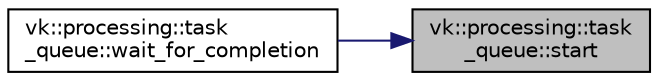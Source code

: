 digraph "vk::processing::task_queue::start"
{
 // LATEX_PDF_SIZE
  edge [fontname="Helvetica",fontsize="10",labelfontname="Helvetica",labelfontsize="10"];
  node [fontname="Helvetica",fontsize="10",shape=record];
  rankdir="RL";
  Node1 [label="vk::processing::task\l_queue::start",height=0.2,width=0.4,color="black", fillcolor="grey75", style="filled", fontcolor="black",tooltip=" "];
  Node1 -> Node2 [dir="back",color="midnightblue",fontsize="10",style="solid",fontname="Helvetica"];
  Node2 [label="vk::processing::task\l_queue::wait_for_completion",height=0.2,width=0.4,color="black", fillcolor="white", style="filled",URL="$classvk_1_1processing_1_1task__queue.html#a53671f3ffef62fb9e73c0e7cbdc3b52c",tooltip=" "];
}
